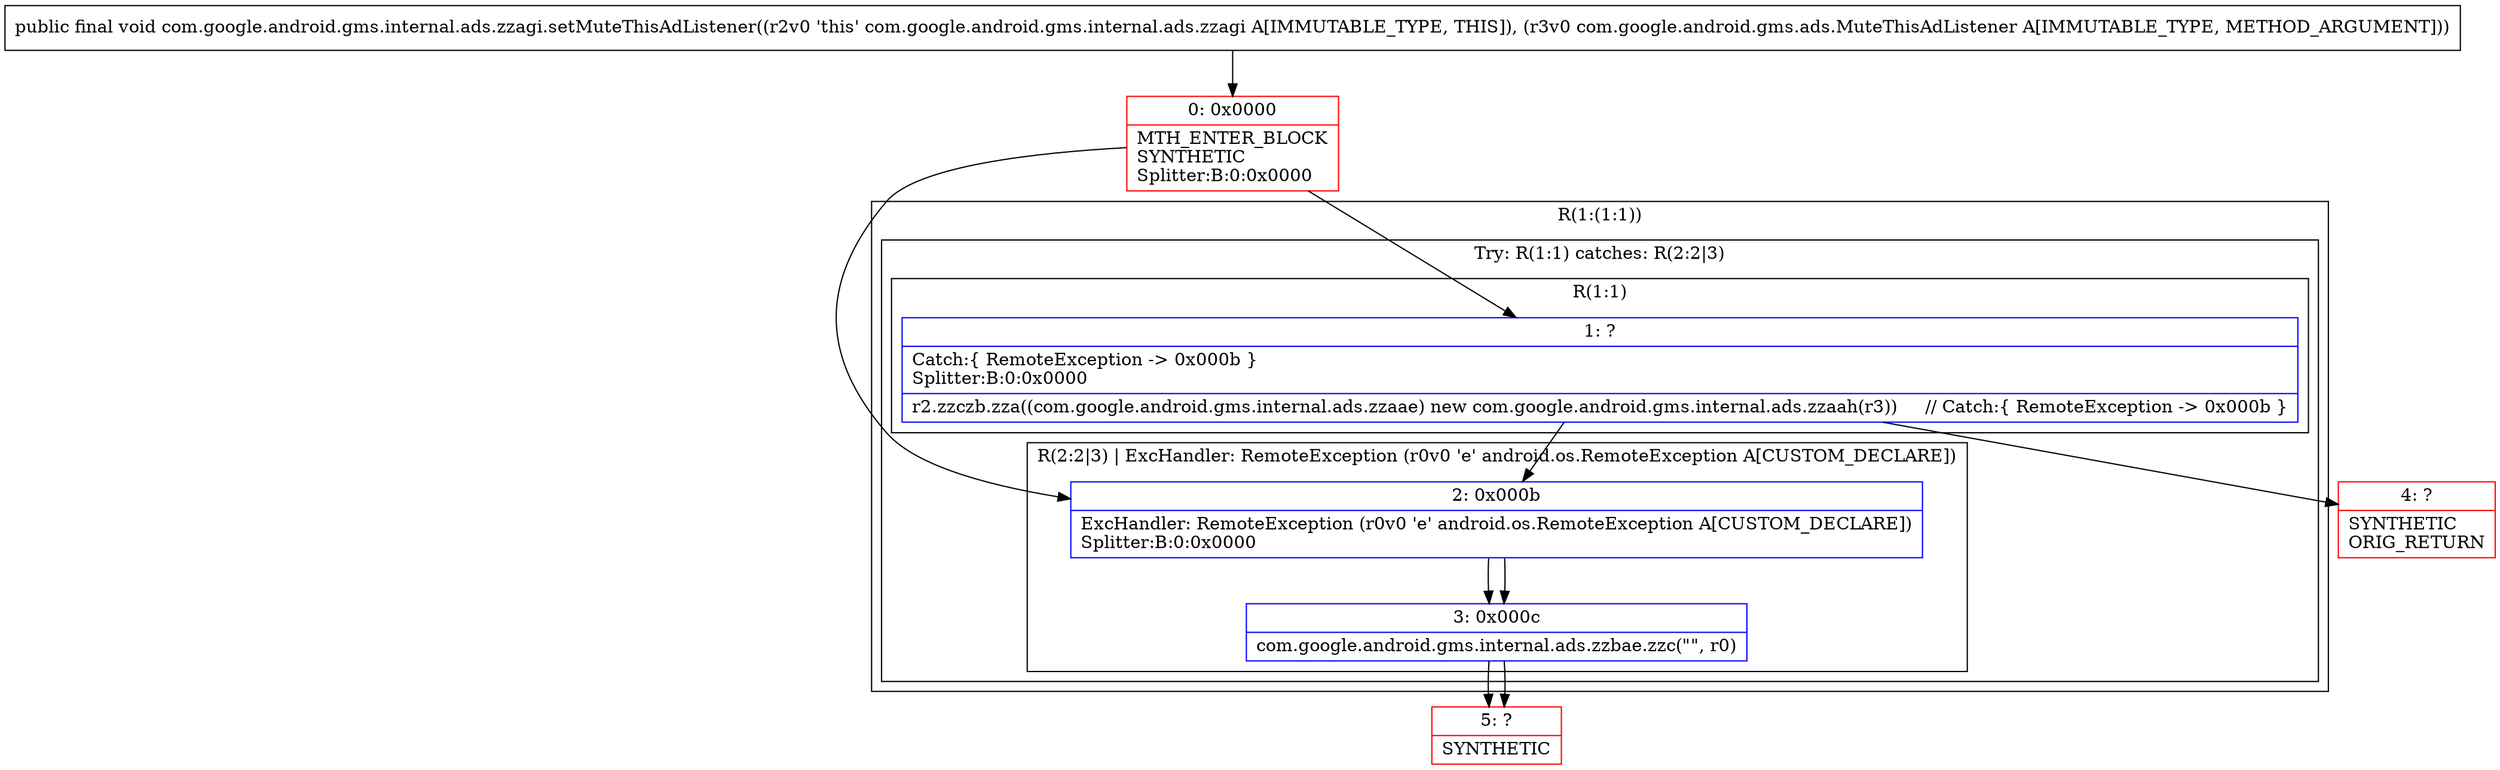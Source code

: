 digraph "CFG forcom.google.android.gms.internal.ads.zzagi.setMuteThisAdListener(Lcom\/google\/android\/gms\/ads\/MuteThisAdListener;)V" {
subgraph cluster_Region_1566874098 {
label = "R(1:(1:1))";
node [shape=record,color=blue];
subgraph cluster_TryCatchRegion_594997115 {
label = "Try: R(1:1) catches: R(2:2|3)";
node [shape=record,color=blue];
subgraph cluster_Region_1384225383 {
label = "R(1:1)";
node [shape=record,color=blue];
Node_1 [shape=record,label="{1\:\ ?|Catch:\{ RemoteException \-\> 0x000b \}\lSplitter:B:0:0x0000\l|r2.zzczb.zza((com.google.android.gms.internal.ads.zzaae) new com.google.android.gms.internal.ads.zzaah(r3))     \/\/ Catch:\{ RemoteException \-\> 0x000b \}\l}"];
}
subgraph cluster_Region_235772720 {
label = "R(2:2|3) | ExcHandler: RemoteException (r0v0 'e' android.os.RemoteException A[CUSTOM_DECLARE])\l";
node [shape=record,color=blue];
Node_2 [shape=record,label="{2\:\ 0x000b|ExcHandler: RemoteException (r0v0 'e' android.os.RemoteException A[CUSTOM_DECLARE])\lSplitter:B:0:0x0000\l}"];
Node_3 [shape=record,label="{3\:\ 0x000c|com.google.android.gms.internal.ads.zzbae.zzc(\"\", r0)\l}"];
}
}
}
subgraph cluster_Region_235772720 {
label = "R(2:2|3) | ExcHandler: RemoteException (r0v0 'e' android.os.RemoteException A[CUSTOM_DECLARE])\l";
node [shape=record,color=blue];
Node_2 [shape=record,label="{2\:\ 0x000b|ExcHandler: RemoteException (r0v0 'e' android.os.RemoteException A[CUSTOM_DECLARE])\lSplitter:B:0:0x0000\l}"];
Node_3 [shape=record,label="{3\:\ 0x000c|com.google.android.gms.internal.ads.zzbae.zzc(\"\", r0)\l}"];
}
Node_0 [shape=record,color=red,label="{0\:\ 0x0000|MTH_ENTER_BLOCK\lSYNTHETIC\lSplitter:B:0:0x0000\l}"];
Node_4 [shape=record,color=red,label="{4\:\ ?|SYNTHETIC\lORIG_RETURN\l}"];
Node_5 [shape=record,color=red,label="{5\:\ ?|SYNTHETIC\l}"];
MethodNode[shape=record,label="{public final void com.google.android.gms.internal.ads.zzagi.setMuteThisAdListener((r2v0 'this' com.google.android.gms.internal.ads.zzagi A[IMMUTABLE_TYPE, THIS]), (r3v0 com.google.android.gms.ads.MuteThisAdListener A[IMMUTABLE_TYPE, METHOD_ARGUMENT])) }"];
MethodNode -> Node_0;
Node_1 -> Node_2;
Node_1 -> Node_4;
Node_2 -> Node_3;
Node_3 -> Node_5;
Node_2 -> Node_3;
Node_3 -> Node_5;
Node_0 -> Node_1;
Node_0 -> Node_2;
}

